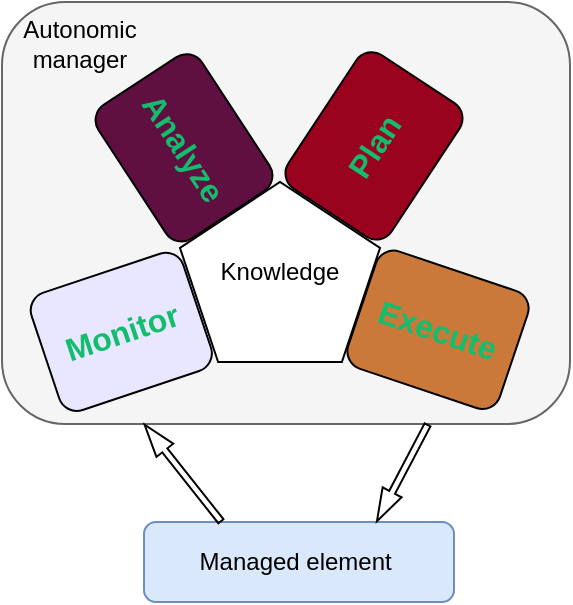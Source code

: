 <mxfile version="21.2.1" type="device">
  <diagram id="hSUUaTNreY4t3sfx73oM" name="Page-1">
    <mxGraphModel dx="1175" dy="674" grid="1" gridSize="10" guides="1" tooltips="1" connect="1" arrows="1" fold="1" page="0" pageScale="1" pageWidth="850" pageHeight="1100" math="0" shadow="0">
      <root>
        <mxCell id="0" />
        <mxCell id="1" parent="0" />
        <mxCell id="kh59zPZADrYTodzUPXGg-1" value="" style="rounded=1;whiteSpace=wrap;html=1;fillColor=#f5f5f5;strokeColor=#666666;fontColor=#333333;" parent="1" vertex="1">
          <mxGeometry x="116" y="240" width="284" height="211" as="geometry" />
        </mxCell>
        <mxCell id="kh59zPZADrYTodzUPXGg-2" value="Managed element&amp;nbsp;" style="rounded=1;whiteSpace=wrap;html=1;fillColor=#dae8fc;strokeColor=#6c8ebf;" parent="1" vertex="1">
          <mxGeometry x="187" y="500" width="155" height="40" as="geometry" />
        </mxCell>
        <mxCell id="kh59zPZADrYTodzUPXGg-5" value="" style="shape=flexArrow;endArrow=classic;html=1;rounded=0;exitX=0.25;exitY=0;exitDx=0;exitDy=0;entryX=0.25;entryY=1;entryDx=0;entryDy=0;width=3.256;endSize=5.093;endWidth=6.452;" parent="1" source="kh59zPZADrYTodzUPXGg-2" target="kh59zPZADrYTodzUPXGg-1" edge="1">
          <mxGeometry width="50" height="50" relative="1" as="geometry">
            <mxPoint x="470" y="300" as="sourcePoint" />
            <mxPoint x="325" y="320" as="targetPoint" />
          </mxGeometry>
        </mxCell>
        <mxCell id="kh59zPZADrYTodzUPXGg-8" value="&lt;font color=&quot;#13bd6d&quot; size=&quot;1&quot;&gt;&lt;b style=&quot;font-size: 16px&quot;&gt;Monitor&lt;/b&gt;&lt;/font&gt;" style="rounded=1;whiteSpace=wrap;html=1;rotation=-18.5;fillColor=#E9E6FF;" parent="1" vertex="1">
          <mxGeometry x="135.65" y="373.99" width="80" height="61.85" as="geometry" />
        </mxCell>
        <mxCell id="kh59zPZADrYTodzUPXGg-11" value="Knowledge" style="whiteSpace=wrap;html=1;shape=mxgraph.basic.pentagon" parent="1" vertex="1">
          <mxGeometry x="205" y="330" width="100" height="90" as="geometry" />
        </mxCell>
        <mxCell id="kh59zPZADrYTodzUPXGg-12" value="&lt;font color=&quot;#13bd6d&quot; size=&quot;1&quot;&gt;&lt;b style=&quot;font-size: 16px&quot;&gt;Analyze&lt;/b&gt;&lt;/font&gt;" style="rounded=1;whiteSpace=wrap;html=1;rotation=56.8;fillColor=#5F0F40;" parent="1" vertex="1">
          <mxGeometry x="167" y="282" width="80" height="61.85" as="geometry" />
        </mxCell>
        <mxCell id="kh59zPZADrYTodzUPXGg-13" value="&lt;font color=&quot;#13bd6d&quot; size=&quot;1&quot;&gt;&lt;b style=&quot;font-size: 16px&quot;&gt;Plan&lt;/b&gt;&lt;/font&gt;" style="rounded=1;whiteSpace=wrap;html=1;rotation=-56.6;fillColor=#9A031E;" parent="1" vertex="1">
          <mxGeometry x="262" y="281" width="80" height="61.85" as="geometry" />
        </mxCell>
        <mxCell id="kh59zPZADrYTodzUPXGg-14" value="&lt;font color=&quot;#13bd6d&quot; size=&quot;1&quot;&gt;&lt;b style=&quot;font-size: 16px&quot;&gt;Execute&lt;/b&gt;&lt;/font&gt;" style="rounded=1;whiteSpace=wrap;html=1;rotation=18.6;fillColor=#CB793A;" parent="1" vertex="1">
          <mxGeometry x="294" y="373" width="80" height="61.85" as="geometry" />
        </mxCell>
        <mxCell id="kh59zPZADrYTodzUPXGg-15" value="" style="shape=flexArrow;endArrow=classic;html=1;rounded=0;exitX=0.75;exitY=1;exitDx=0;exitDy=0;width=3.256;endSize=5.093;endWidth=6.452;entryX=0.75;entryY=0;entryDx=0;entryDy=0;" parent="1" source="kh59zPZADrYTodzUPXGg-1" target="kh59zPZADrYTodzUPXGg-2" edge="1">
          <mxGeometry width="50" height="50" relative="1" as="geometry">
            <mxPoint x="359.75" y="529" as="sourcePoint" />
            <mxPoint x="360" y="490" as="targetPoint" />
          </mxGeometry>
        </mxCell>
        <mxCell id="kh59zPZADrYTodzUPXGg-16" value="Autonomic manager" style="text;html=1;strokeColor=none;fillColor=none;align=center;verticalAlign=middle;whiteSpace=wrap;rounded=0;" parent="1" vertex="1">
          <mxGeometry x="125" y="246" width="60" height="30" as="geometry" />
        </mxCell>
      </root>
    </mxGraphModel>
  </diagram>
</mxfile>
